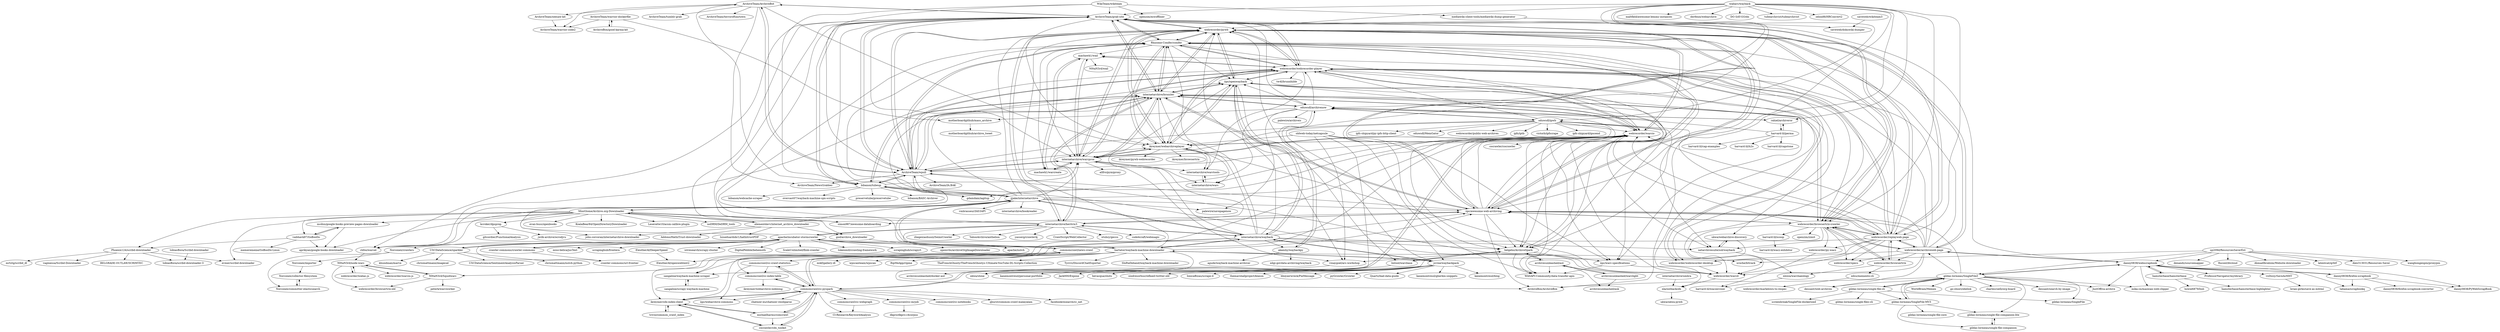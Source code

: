 digraph G {
"motherboardgithub/mass_archive" -> "motherboardgithub/archive_tweet"
"up209d/ResourcesSaverExt" -> "xroche/httrack" ["e"=1]
"up209d/ResourcesSaverExt" -> "gildas-lormeau/SingleFileZ"
"up209d/ResourcesSaverExt" -> "denandz/sourcemapper" ["e"=1]
"up209d/ResourcesSaverExt" -> "flucont/btcloud" ["e"=1]
"up209d/ResourcesSaverExt" -> "AhmadIbrahiim/Website-downloader" ["e"=1]
"up209d/ResourcesSaverExt" -> "latentcat/qrbtf" ["e"=1]
"up209d/ResourcesSaverExt" -> "danny0838/webscrapbook"
"up209d/ResourcesSaverExt" -> "Alex313031/Resources-Saver"
"up209d/ResourcesSaverExt" -> "wanghongenpin/proxypin" ["e"=1]
"webrecorder/pywb" -> "Rhizome-Conifer/conifer"
"webrecorder/pywb" -> "iipc/openwayback"
"webrecorder/pywb" -> "webrecorder/browsertrix-crawler"
"webrecorder/pywb" -> "webrecorder/warcio"
"webrecorder/pywb" -> "webrecorder/replayweb.page"
"webrecorder/pywb" -> "iipc/awesome-web-archiving"
"webrecorder/pywb" -> "webrecorder/webrecorder-player"
"webrecorder/pywb" -> "ArchiveTeam/grab-site"
"webrecorder/pywb" -> "internetarchive/brozzler"
"webrecorder/pywb" -> "ikreymer/webarchiveplayer"
"webrecorder/pywb" -> "ArchiveTeam/wpull"
"webrecorder/pywb" -> "webrecorder/archiveweb.page"
"webrecorder/pywb" -> "internetarchive/warcprox"
"webrecorder/pywb" -> "internetarchive/heritrix3"
"webrecorder/pywb" -> "helgeho/ArchiveSpark"
"webrecorder/webrecorder-desktop" -> "webrecorder/webrecorder-player"
"webrecorder/webrecorder-desktop" -> "webrecorder/warcit"
"commoncrawl/cc-index-table" -> "commoncrawl/cc-pyspark"
"commoncrawl/cc-index-table" -> "ikreymer/webarchive-indexing"
"mcdxn/google-books-preview-pages-downloader" -> "vaibhavk97/GoBooDo"
"mcdxn/google-books-preview-pages-downloader" -> "aprikyan/google-books-downloader"
"gildas-lormeau/SingleFileZ" -> "gildas-lormeau/SingleFile" ["e"=1]
"gildas-lormeau/SingleFileZ" -> "danny0838/webscrapbook"
"gildas-lormeau/SingleFileZ" -> "gildas-lormeau/SingleFile-MV3"
"gildas-lormeau/SingleFileZ" -> "gildas-lormeau/single-file-cli"
"gildas-lormeau/SingleFileZ" -> "mika-cn/maoxian-web-clipper" ["e"=1]
"gildas-lormeau/SingleFileZ" -> "iipc/awesome-web-archiving"
"gildas-lormeau/SingleFileZ" -> "webrecorder/archiveweb.page"
"gildas-lormeau/SingleFileZ" -> "WorldBrain/Memex" ["e"=1]
"gildas-lormeau/SingleFileZ" -> "dessant/web-archives" ["e"=1]
"gildas-lormeau/SingleFileZ" -> "go-shiori/obelisk" ["e"=1]
"gildas-lormeau/SingleFileZ" -> "charlesroelli/org-board" ["e"=1]
"gildas-lormeau/SingleFileZ" -> "gildas-lormeau/single-file-companion-lite"
"gildas-lormeau/SingleFileZ" -> "JustOff/ca-archive" ["e"=1]
"gildas-lormeau/SingleFileZ" -> "ArchiveBox/ArchiveBox" ["e"=1]
"gildas-lormeau/SingleFileZ" -> "dessant/search-by-image" ["e"=1]
"internetarchive/wayback" -> "iipc/openwayback"
"internetarchive/wayback" -> "jjjake/internetarchive"
"internetarchive/wayback" -> "internetarchive/brozzler"
"internetarchive/wayback" -> "helgeho/ArchiveSpark"
"internetarchive/wayback" -> "webrecorder/pywb"
"internetarchive/wayback" -> "iipc/awesome-web-archiving"
"internetarchive/wayback" -> "jsvine/waybackpack"
"internetarchive/wayback" -> "akamhy/waybackpy"
"internetarchive/wayback" -> "hartator/wayback-machine-downloader"
"internetarchive/wayback" -> "netarchivesuite/solrwayback"
"internetarchive/wayback" -> "internetarchive/heritrix3"
"internetarchive/wayback" -> "internetarchive/warcprox"
"internetarchive/wayback" -> "Rhizome-Conifer/conifer"
"internetarchive/wayback" -> "sangaline/wayback-machine-scraper"
"internetarchive/wayback" -> "ikreymer/cdx-index-client"
"lintool/warcbase" -> "ukwa/shine"
"lintool/warcbase" -> "helgeho/ArchiveSpark"
"vaibhavk97/GoBooDo" -> "mcdxn/google-books-preview-pages-downloader"
"vaibhavk97/GoBooDo" -> "aprikyan/google-books-downloader"
"vaibhavk97/GoBooDo" -> "memerememe/GoBooDo-Linux"
"vaibhavk97/GoBooDo" -> "Phoenix124/scribd-downloader"
"internetarchive/warcprox" -> "machawk1/warcreate"
"internetarchive/warcprox" -> "internetarchive/brozzler"
"internetarchive/warcprox" -> "machawk1/wail"
"internetarchive/warcprox" -> "webrecorder/warcio"
"internetarchive/warcprox" -> "internetarchive/warc"
"internetarchive/warcprox" -> "internetarchive/warctools"
"internetarchive/warcprox" -> "webrecorder/webrecorder-player"
"internetarchive/warcprox" -> "ikreymer/webarchiveplayer"
"internetarchive/warcprox" -> "ArchiveTeam/wpull"
"internetarchive/warcprox" -> "allfro/pymiproxy"
"internetarchive/warcprox" -> "vinaygoel/ars-workshop"
"internetarchive/warcprox" -> "webrecorder/pywb"
"webrecorder/warcit" -> "nla/outbackcdx"
"cocrawler/cdx_toolkit" -> "ikreymer/cdx-index-client"
"cocrawler/cdx_toolkit" -> "commoncrawl/cc-pyspark"
"ArchiveTeam/wpull" -> "ArchiveTeam/ArchiveBot"
"ArchiveTeam/wpull" -> "ArchiveTeam/grab-site"
"ArchiveTeam/wpull" -> "webrecorder/webrecorder-player"
"ArchiveTeam/wpull" -> "webrecorder/pywb"
"ArchiveTeam/wpull" -> "internetarchive/warcprox"
"ArchiveTeam/wpull" -> "ikreymer/webarchiveplayer"
"ArchiveTeam/wpull" -> "ArchiveTeam/NewsGrabber"
"ArchiveTeam/wpull" -> "chfoo/warcat"
"ArchiveTeam/wpull" -> "internetarchive/brozzler"
"ArchiveTeam/wpull" -> "webrecorder/warcit"
"ArchiveTeam/wpull" -> "Rhizome-Conifer/conifer"
"ArchiveTeam/wpull" -> "bibanon/tubeup"
"ArchiveTeam/wpull" -> "iipc/openwayback"
"ArchiveTeam/wpull" -> "ArchiveTeam/IA.BAK"
"ArchiveTeam/wpull" -> "webrecorder/warcio"
"ArchiveTeam/ArchiveBot" -> "ArchiveTeam/wpull"
"ArchiveTeam/ArchiveBot" -> "ArchiveTeam/NewsGrabber"
"ArchiveTeam/ArchiveBot" -> "ArchiveTeam/grab-site"
"ArchiveTeam/ArchiveBot" -> "ikreymer/webarchiveplayer"
"ArchiveTeam/ArchiveBot" -> "ArchiveTeam/terroroftinytown"
"ArchiveTeam/ArchiveBot" -> "ArchiveTeam/warrior-code2"
"ArchiveTeam/ArchiveBot" -> "ArchiveTeam/seesaw-kit"
"ArchiveTeam/ArchiveBot" -> "ArchiveTeam/tumblr-grab"
"webrecorder/wabac.js" -> "N0taN3rd/node-warc"
"commoncrawl/cc-webgraph" -> "CI-Research/KeywordAnalysis"
"gnd/archive_downloader" -> "opemvbs/archiveOrgImageDownloader"
"ArchiveTeam/warrior-dockerfile" -> "ArchiveBox/good-karma-kit"
"ArchiveTeam/warrior-dockerfile" -> "motherboardgithub/mass_archive"
"ArchiveTeam/warrior-dockerfile" -> "ArchiveTeam/warrior-code2"
"internetarchive/umbra" -> "nla/outbackcdx"
"tobiasBora/Scribd-downloader" -> "tobiasBora/scribd-downloader-3"
"Norconex/importer" -> "Norconex/collector-filesystem"
"Norconex/committer-elasticsearch" -> "Norconex/collector-filesystem"
"Norconex/collector-filesystem" -> "Norconex/committer-elasticsearch"
"webrecorder/archiveweb.page" -> "webrecorder/replayweb.page"
"webrecorder/archiveweb.page" -> "webrecorder/browsertrix-crawler"
"webrecorder/archiveweb.page" -> "webrecorder/pywb"
"webrecorder/archiveweb.page" -> "webrecorder/browsertrix"
"webrecorder/archiveweb.page" -> "webrecorder/webrecorder-desktop"
"webrecorder/archiveweb.page" -> "Rhizome-Conifer/conifer"
"webrecorder/archiveweb.page" -> "iipc/awesome-web-archiving"
"webrecorder/archiveweb.page" -> "webrecorder/warcit"
"webrecorder/archiveweb.page" -> "machawk1/wail"
"webrecorder/archiveweb.page" -> "dessant/web-archives" ["e"=1]
"webrecorder/archiveweb.page" -> "webrecorder/warcio"
"webrecorder/archiveweb.page" -> "webrecorder/specs"
"webrecorder/archiveweb.page" -> "webrecorder/webrecorder-player"
"webrecorder/archiveweb.page" -> "danny0838/webscrapbook"
"webrecorder/replayweb.page" -> "webrecorder/browsertrix-crawler"
"webrecorder/replayweb.page" -> "webrecorder/archiveweb.page"
"webrecorder/replayweb.page" -> "webrecorder/browsertrix"
"webrecorder/replayweb.page" -> "webrecorder/pywb"
"webrecorder/replayweb.page" -> "webrecorder/webrecorder-player"
"webrecorder/replayweb.page" -> "webrecorder/specs"
"webrecorder/replayweb.page" -> "webrecorder/warcio"
"webrecorder/replayweb.page" -> "webrecorder/py-wacz"
"webrecorder/replayweb.page" -> "ArchiveTeam/grab-site"
"webrecorder/replayweb.page" -> "webrecorder/warcit"
"webrecorder/replayweb.page" -> "iipc/awesome-web-archiving"
"webrecorder/replayweb.page" -> "chfoo/warcat"
"webrecorder/replayweb.page" -> "webrecorder/webrecorder-desktop"
"webrecorder/replayweb.page" -> "Rhizome-Conifer/conifer"
"webrecorder/replayweb.page" -> "oduwsdl/ipwb"
"Phoenix124/scribd-downloader" -> "mrtztg/scribd_dl"
"Phoenix124/scribd-downloader" -> "vaginessa/Scribd-Downloader"
"Phoenix124/scribd-downloader" -> "evmer/scribd-downloader"
"Phoenix124/scribd-downloader" -> "BELGRADE-OUTLAW/SCRIMTEC"
"Phoenix124/scribd-downloader" -> "tobiasBora/scribd-downloader-3"
"internetarchive/heritrix3" -> "apache/nutch" ["e"=1]
"internetarchive/heritrix3" -> "yasserg/crawler4j" ["e"=1]
"internetarchive/heritrix3" -> "CrawlScript/WebCollector" ["e"=1]
"internetarchive/heritrix3" -> "xtuhcy/gecco" ["e"=1]
"internetarchive/heritrix3" -> "code4craft/webmagic" ["e"=1]
"internetarchive/heritrix3" -> "webrecorder/pywb"
"internetarchive/heritrix3" -> "internetarchive/brozzler"
"internetarchive/heritrix3" -> "iipc/awesome-web-archiving"
"internetarchive/heritrix3" -> "zhegexiaohuozi/SeimiCrawler" ["e"=1]
"internetarchive/heritrix3" -> "ArchiveTeam/grab-site"
"internetarchive/heritrix3" -> "Rhizome-Conifer/conifer"
"internetarchive/heritrix3" -> "iipc/openwayback"
"internetarchive/heritrix3" -> "internetarchive/wayback"
"internetarchive/heritrix3" -> "apache/incubator-stormcrawler"
"internetarchive/heritrix3" -> "YahooArchive/anthelion" ["e"=1]
"wabarc/wayback" -> "iipc/awesome-web-archiving"
"wabarc/wayback" -> "derfenix/webarchive"
"wabarc/wayback" -> "webrecorder/browsertrix-crawler"
"wabarc/wayback" -> "oduwsdl/archivenow"
"wabarc/wayback" -> "rahiel/archiveror"
"wabarc/wayback" -> "ArchiveBox/ArchiveBox" ["e"=1]
"wabarc/wayback" -> "webrecorder/pywb"
"wabarc/wayback" -> "webrecorder/replayweb.page"
"wabarc/wayback" -> "jsvine/waybackpack"
"wabarc/wayback" -> "ArchiveTeam/grab-site"
"wabarc/wayback" -> "DO-SAY-GO/dn" ["e"=1]
"wabarc/wayback" -> "oduwsdl/ipwb"
"wabarc/wayback" -> "tubearchivist/tubearchivist" ["e"=1]
"wabarc/wayback" -> "zelon88/HRConvert2" ["e"=1]
"wabarc/wayback" -> "maltfield/awesome-lemmy-instances" ["e"=1]
"danny0838/firefox-scrapbook" -> "danny0838/webscrapbook"
"danny0838/firefox-scrapbook" -> "tahama/scrapbookq"
"danny0838/firefox-scrapbook" -> "danny0838/firefox-scrapbook-converter"
"danny0838/firefox-scrapbook" -> "danny0838/PyWebScrapBook"
"michaelharms/comcrawl" -> "ikreymer/cdx-index-client"
"michaelharms/comcrawl" -> "cocrawler/cdx_toolkit"
"michaelharms/comcrawl" -> "commoncrawl/cc-pyspark"
"commoncrawl/cc-mrjob" -> "dkpro/dkpro-c4corpus"
"WikiTeam/wikiteam" -> "mediawiki-client-tools/mediawiki-dump-generator"
"WikiTeam/wikiteam" -> "openzim/mwoffliner" ["e"=1]
"WikiTeam/wikiteam" -> "bibanon/tubeup"
"WikiTeam/wikiteam" -> "ArchiveTeam/wpull"
"WikiTeam/wikiteam" -> "ArchiveTeam/grab-site"
"iipc/warc-specifications" -> "WASAPI-Community/data-transfer-apis"
"iipc/warc-specifications" -> "nla/outbackcdx"
"nla/outbackcdx" -> "ukwa/ukwa-pywb"
"akamhy/waybackpy" -> "oduwsdl/archivenow"
"akamhy/waybackpy" -> "edgi-govdata-archiving/wayback"
"akamhy/waybackpy" -> "agude/wayback-machine-archiver"
"ikreymer/webarchiveplayer" -> "webrecorder/webrecorder-player"
"ikreymer/webarchiveplayer" -> "internetarchive/warctools"
"ikreymer/webarchiveplayer" -> "ikreymer/browsertrix"
"ikreymer/webarchiveplayer" -> "webrecorder/warcit"
"ikreymer/webarchiveplayer" -> "internetarchive/warcprox"
"ikreymer/webarchiveplayer" -> "ikreymer/pywb-webrecorder"
"ikreymer/webarchiveplayer" -> "webrecorder/pywb"
"ikreymer/webarchiveplayer" -> "Rhizome-Conifer/conifer"
"ikreymer/webarchiveplayer" -> "internetarchive/warc"
"ikreymer/webarchiveplayer" -> "iipc/openwayback"
"ikreymer/webarchiveplayer" -> "webrecorder/warcio"
"webrecorder/browsertrix-crawler" -> "webrecorder/replayweb.page"
"webrecorder/browsertrix-crawler" -> "webrecorder/browsertrix"
"webrecorder/browsertrix-crawler" -> "webrecorder/pywb"
"webrecorder/browsertrix-crawler" -> "webrecorder/archiveweb.page"
"webrecorder/browsertrix-crawler" -> "internetarchive/brozzler"
"webrecorder/browsertrix-crawler" -> "webrecorder/specs"
"webrecorder/browsertrix-crawler" -> "webrecorder/warcio"
"webrecorder/browsertrix-crawler" -> "netarchivesuite/solrwayback"
"webrecorder/browsertrix-crawler" -> "ArchiveTeam/grab-site"
"webrecorder/browsertrix-crawler" -> "openzim/zimit" ["e"=1]
"webrecorder/browsertrix-crawler" -> "iipc/awesome-web-archiving"
"webrecorder/browsertrix-crawler" -> "webrecorder/warcit"
"webrecorder/browsertrix-crawler" -> "harvard-lil/scoop"
"webrecorder/browsertrix-crawler" -> "webrecorder/webrecorder-player"
"webrecorder/browsertrix-crawler" -> "webrecorder/py-wacz"
"ArchiveTeam/grab-site" -> "ArchiveTeam/wpull"
"ArchiveTeam/grab-site" -> "webrecorder/webrecorder-player"
"ArchiveTeam/grab-site" -> "ArchiveTeam/ArchiveBot"
"ArchiveTeam/grab-site" -> "webrecorder/pywb"
"ArchiveTeam/grab-site" -> "iipc/awesome-web-archiving"
"ArchiveTeam/grab-site" -> "Rhizome-Conifer/conifer"
"ArchiveTeam/grab-site" -> "webrecorder/replayweb.page"
"ArchiveTeam/grab-site" -> "webrecorder/browsertrix-crawler"
"ArchiveTeam/grab-site" -> "internetarchive/brozzler"
"ArchiveTeam/grab-site" -> "bibanon/tubeup"
"ArchiveTeam/grab-site" -> "chfoo/warcat"
"ArchiveTeam/grab-site" -> "ikreymer/webarchiveplayer"
"ArchiveTeam/grab-site" -> "internetarchive/warcprox"
"ArchiveTeam/grab-site" -> "simon987/awesome-datahoarding" ["e"=1]
"ArchiveTeam/grab-site" -> "oduwsdl/archivenow"
"hartator/wayback-machine-downloader" -> "jsvine/waybackpack"
"hartator/wayback-machine-downloader" -> "iipc/awesome-web-archiving"
"hartator/wayback-machine-downloader" -> "ArchiveBox/ArchiveBox" ["e"=1]
"hartator/wayback-machine-downloader" -> "jjjake/internetarchive"
"hartator/wayback-machine-downloader" -> "sangaline/wayback-machine-scraper"
"hartator/wayback-machine-downloader" -> "internetarchive/wayback"
"hartator/wayback-machine-downloader" -> "ShiftaDeband/wayback-machine-downloader"
"hartator/wayback-machine-downloader" -> "ArchiveTeam/grab-site"
"hartator/wayback-machine-downloader" -> "webrecorder/pywb"
"hartator/wayback-machine-downloader" -> "mikf/gallery-dl" ["e"=1]
"hartator/wayback-machine-downloader" -> "wpscanteam/wpscan" ["e"=1]
"hartator/wayback-machine-downloader" -> "RipMeApp/ripme" ["e"=1]
"hartator/wayback-machine-downloader" -> "TheFrenchGhosty/TheFrenchGhostys-Ultimate-YouTube-DL-Scripts-Collection" ["e"=1]
"hartator/wayback-machine-downloader" -> "xroche/httrack" ["e"=1]
"hartator/wayback-machine-downloader" -> "Tyrrrz/DiscordChatExporter" ["e"=1]
"ArchiveBox/good-karma-kit" -> "ArchiveTeam/warrior-dockerfile"
"MiniGlome/Archive.org-Downloader" -> "elementdavv/internet_archive_downloader"
"MiniGlome/Archive.org-Downloader" -> "jjjake/internetarchive"
"MiniGlome/Archive.org-Downloader" -> "gnd/archive_downloader"
"MiniGlome/Archive.org-Downloader" -> "vaibhavk97/GoBooDo"
"MiniGlome/Archive.org-Downloader" -> "aprikyan/google-books-downloader"
"MiniGlome/Archive.org-Downloader" -> "Phoenix124/scribd-downloader"
"MiniGlome/Archive.org-Downloader" -> "KoalaBear84/OpenDirectoryDownloader" ["e"=1]
"MiniGlome/Archive.org-Downloader" -> "mcdxn/google-books-preview-pages-downloader"
"MiniGlome/Archive.org-Downloader" -> "john-corcoran/internetarchive-downloader"
"MiniGlome/Archive.org-Downloader" -> "Leseratte10/acsm-calibre-plugin" ["e"=1]
"MiniGlome/Archive.org-Downloader" -> "noDRM/DeDRM_tools" ["e"=1]
"MiniGlome/Archive.org-Downloader" -> "evmer/scribd-downloader"
"MiniGlome/Archive.org-Downloader" -> "simon987/awesome-datahoarding" ["e"=1]
"MiniGlome/Archive.org-Downloader" -> "kcroker/dpsprep"
"MiniGlome/Archive.org-Downloader" -> "evan-buss/openbooks" ["e"=1]
"internetarchive/brozzler" -> "internetarchive/warcprox"
"internetarchive/brozzler" -> "webrecorder/browsertrix-crawler"
"internetarchive/brozzler" -> "webrecorder/pywb"
"internetarchive/brozzler" -> "webrecorder/warcio"
"internetarchive/brozzler" -> "Rhizome-Conifer/conifer"
"internetarchive/brozzler" -> "iipc/openwayback"
"internetarchive/brozzler" -> "iipc/awesome-web-archiving"
"internetarchive/brozzler" -> "helgeho/ArchiveSpark"
"internetarchive/brozzler" -> "ArchiveTeam/wpull"
"internetarchive/brozzler" -> "ikreymer/webarchiveplayer"
"internetarchive/brozzler" -> "ArchiveTeam/grab-site"
"internetarchive/brozzler" -> "oduwsdl/archivenow"
"internetarchive/brozzler" -> "bibanon/tubeup"
"internetarchive/brozzler" -> "iipc/warc-specifications"
"internetarchive/brozzler" -> "internetarchive/heritrix3"
"Rhizome-Conifer/conifer" -> "webrecorder/pywb"
"Rhizome-Conifer/conifer" -> "webrecorder/webrecorder-player"
"Rhizome-Conifer/conifer" -> "iipc/awesome-web-archiving"
"Rhizome-Conifer/conifer" -> "ikreymer/webarchiveplayer"
"Rhizome-Conifer/conifer" -> "internetarchive/brozzler"
"Rhizome-Conifer/conifer" -> "ArchiveTeam/grab-site"
"Rhizome-Conifer/conifer" -> "webrecorder/webrecorder-desktop"
"Rhizome-Conifer/conifer" -> "webrecorder/warcio"
"Rhizome-Conifer/conifer" -> "ArchiveTeam/wpull"
"Rhizome-Conifer/conifer" -> "internetarchive/warcprox"
"Rhizome-Conifer/conifer" -> "machawk1/warcreate"
"Rhizome-Conifer/conifer" -> "iipc/openwayback"
"Rhizome-Conifer/conifer" -> "machawk1/wail"
"Rhizome-Conifer/conifer" -> "helgeho/ArchiveSpark"
"Rhizome-Conifer/conifer" -> "webrecorder/warcit"
"kcroker/dpsprep" -> "jwilk-archive/ocrodjvu"
"kcroker/dpsprep" -> "gitcordier/FunctionalAnalysis"
"internetarchive/warc" -> "internetarchive/warctools"
"ikreymer/cdx-index-client" -> "cocrawler/cdx_toolkit"
"ikreymer/cdx-index-client" -> "trivio/common_crawl_index"
"ikreymer/cdx-index-client" -> "michaelharms/comcrawl"
"ikreymer/cdx-index-client" -> "commoncrawl/cc-pyspark"
"vinaygoel/ars-workshop" -> "archivesunleashed/docker-aut" ["e"=1]
"webrecorder/browsertrix" -> "webrecorder/browsertrix-crawler"
"webrecorder/browsertrix" -> "webrecorder/replayweb.page"
"webrecorder/browsertrix" -> "nlnwa/warchaeology"
"webrecorder/browsertrix" -> "edsu/memento-cli"
"crawler-commons/crawler-commons" -> "crawler-commons/url-frontier"
"crawler-commons/crawler-commons" -> "apache/incubator-stormcrawler"
"rahiel/archiveror" -> "oduwsdl/archivenow"
"rahiel/archiveror" -> "harvard-lil/perma"
"mediawiki-client-tools/mediawiki-dump-generator" -> "saveweb/dokuwiki-dumper"
"EleutherAI/DeeperSpeed" -> "EleutherAI/openwebtext2"
"gildas-lormeau/single-file-cli" -> "screenbreak/SingleFile-dockerized"
"gildas-lormeau/single-file-cli" -> "gildas-lormeau/SingleFileZ"
"gildas-lormeau/single-file-cli" -> "gildas-lormeau/SingleFile" ["e"=1]
"gildas-lormeau/single-file-cli" -> "gildas-lormeau/SingleFile-MV3"
"gildas-lormeau/single-file-cli" -> "gildas-lormeau/single-filez-cli"
"gildas-lormeau/SingleFile-MV3" -> "gildas-lormeau/single-file-companion"
"gildas-lormeau/SingleFile-MV3" -> "gildas-lormeau/single-file-companion-lite"
"gildas-lormeau/SingleFile-MV3" -> "gildas-lormeau/SingleFileZ"
"gildas-lormeau/SingleFile-MV3" -> "gildas-lormeau/single-file-core"
"iipc/openwayback" -> "internetarchive/wayback"
"iipc/openwayback" -> "webrecorder/pywb"
"iipc/openwayback" -> "ukwa/webarchive-discovery"
"iipc/openwayback" -> "ikreymer/webarchiveplayer"
"iipc/openwayback" -> "internetarchive/brozzler"
"iipc/openwayback" -> "webrecorder/webrecorder-player"
"iipc/openwayback" -> "helgeho/ArchiveSpark"
"iipc/openwayback" -> "iipc/warc-specifications"
"iipc/openwayback" -> "lintool/warcbase"
"iipc/openwayback" -> "vinaygoel/ars-workshop"
"helgeho/ArchiveSpark" -> "WASAPI-Community/data-transfer-apis"
"helgeho/ArchiveSpark" -> "vinaygoel/ars-workshop"
"helgeho/ArchiveSpark" -> "lintool/warcbase"
"helgeho/ArchiveSpark" -> "archivesunleashed/aut"
"helgeho/ArchiveSpark" -> "iipc/warc-specifications"
"hamsterbase/hamsterbase" -> "hamsterbase/hamsterbase-highlighter"
"hamsterbase/hamsterbase" -> "howie6879/liuli" ["e"=1]
"hamsterbase/hamsterbase" -> "danny0838/webscrapbook"
"oldweb-today/netcapsule" -> "helgeho/ArchiveSpark"
"oldweb-today/netcapsule" -> "vinaygoel/ars-workshop"
"oldweb-today/netcapsule" -> "WASAPI-Community/data-transfer-apis"
"oldweb-today/netcapsule" -> "iipc/warc-specifications"
"oldweb-today/netcapsule" -> "ukwa/shine"
"oldweb-today/netcapsule" -> "ikreymer/webarchiveplayer"
"nlnwa/warchaeology" -> "harvard-lil/waczerciser"
"webrecorder/py-wacz" -> "harvard-lil/waczerciser"
"gildas-lormeau/single-file-companion" -> "gildas-lormeau/single-file-companion-lite"
"ArchiveTeam/seesaw-kit" -> "ArchiveTeam/warrior-code2"
"gildas-lormeau/single-file-companion-lite" -> "gildas-lormeau/single-file-companion"
"jsvine/waybackpack" -> "hartator/wayback-machine-downloader"
"jsvine/waybackpack" -> "bevacqua/shots" ["e"=1]
"jsvine/waybackpack" -> "sindresorhus/refined-twitter-old" ["e"=1]
"jsvine/waybackpack" -> "IonicaBizau/scrape-it" ["e"=1]
"jsvine/waybackpack" -> "sangaline/wayback-machine-scraper"
"jsvine/waybackpack" -> "themarshallproject/klaxon" ["e"=1]
"jsvine/waybackpack" -> "bboyairwreck/PieMessage" ["e"=1]
"jsvine/waybackpack" -> "pyGrowler/Growler" ["e"=1]
"jsvine/waybackpack" -> "internetarchive/wayback"
"jsvine/waybackpack" -> "Quartz/bad-data-guide" ["e"=1]
"jsvine/waybackpack" -> "kanemontreuil/gherkin-snippets" ["e"=1]
"jsvine/waybackpack" -> "kanemontreuil/blog" ["e"=1]
"jsvine/waybackpack" -> "kanemontreuil/personal-portfolio" ["e"=1]
"jsvine/waybackpack" -> "Jack000/Expose" ["e"=1]
"jsvine/waybackpack" -> "webrecorder/pywb"
"jjjake/internetarchive" -> "bibanon/tubeup"
"jjjake/internetarchive" -> "internetarchive/wayback"
"jjjake/internetarchive" -> "iipc/awesome-web-archiving"
"jjjake/internetarchive" -> "webrecorder/pywb"
"jjjake/internetarchive" -> "ArchiveTeam/wpull"
"jjjake/internetarchive" -> "ArchiveTeam/grab-site"
"jjjake/internetarchive" -> "internetarchive/brozzler"
"jjjake/internetarchive" -> "vmbrasseur/IAS3API"
"jjjake/internetarchive" -> "internetarchive/bookreader" ["e"=1]
"jjjake/internetarchive" -> "MiniGlome/Archive.org-Downloader"
"jjjake/internetarchive" -> "hartator/wayback-machine-downloader"
"jjjake/internetarchive" -> "Rhizome-Conifer/conifer"
"jjjake/internetarchive" -> "palewire/savepagenow"
"jjjake/internetarchive" -> "webrecorder/warcio"
"jjjake/internetarchive" -> "internetarchive/warcprox"
"oduwsdl/ipwb" -> "oduwsdl/archivenow"
"oduwsdl/ipwb" -> "helgeho/ArchiveSpark"
"oduwsdl/ipwb" -> "victorb/ipfscrape" ["e"=1]
"oduwsdl/ipwb" -> "WASAPI-Community/data-transfer-apis"
"oduwsdl/ipwb" -> "ipfs-shipyard/ipscend" ["e"=1]
"oduwsdl/ipwb" -> "netarchivesuite/solrwayback"
"oduwsdl/ipwb" -> "webrecorder/warcio"
"oduwsdl/ipwb" -> "internetarchive/warcprox"
"oduwsdl/ipwb" -> "webrecorder/webrecorder-player"
"oduwsdl/ipwb" -> "ipfs-shipyard/py-ipfs-http-client" ["e"=1]
"oduwsdl/ipwb" -> "oduwsdl/MemGator"
"oduwsdl/ipwb" -> "ArchiveTeam/wpull"
"oduwsdl/ipwb" -> "webrecorder/public-web-archives"
"oduwsdl/ipwb" -> "ipfs/iptb" ["e"=1]
"harvard-lil/scoop" -> "harvard-lil/wacz-exhibitor"
"trivio/common_crawl_index" -> "ikreymer/cdx-index-client"
"saveweb/wikiteam3" -> "saveweb/dokuwiki-dumper"
"USCDataScience/sparkler" -> "apache/incubator-stormcrawler"
"USCDataScience/sparkler" -> "chrismattmann/imagecat" ["e"=1]
"USCDataScience/sparkler" -> "USCDataScience/SentimentAnalysisParser"
"USCDataScience/sparkler" -> "chrismattmann/nutch-python" ["e"=1]
"USCDataScience/sparkler" -> "khundman/marve" ["e"=1]
"bibanon/tubeup" -> "gdamdam/iagitup"
"bibanon/tubeup" -> "bibanon/BASC-Archiver" ["e"=1]
"bibanon/tubeup" -> "ArchiveTeam/wpull"
"bibanon/tubeup" -> "ArchiveTeam/ArchiveBot"
"bibanon/tubeup" -> "internetarchive/brozzler"
"bibanon/tubeup" -> "ArchiveTeam/grab-site"
"bibanon/tubeup" -> "webrecorder/warcit"
"bibanon/tubeup" -> "jjjake/internetarchive"
"bibanon/tubeup" -> "internetarchive/warcprox"
"bibanon/tubeup" -> "bibanon/webcache-scraper"
"bibanon/tubeup" -> "overcast07/wayback-machine-spn-scripts"
"bibanon/tubeup" -> "preservetube/preservetube"
"vsDizzy/SaveAsMHT" -> "brian-girko/save-as-mhtml"
"elementdavv/internet_archive_downloader" -> "MiniGlome/Archive.org-Downloader"
"elementdavv/internet_archive_downloader" -> "john-corcoran/internetarchive-downloader"
"elementdavv/internet_archive_downloader" -> "luiseduardobr1/hathitrustPDF"
"elementdavv/internet_archive_downloader" -> "Addono/HathiTrust-downloader"
"elementdavv/internet_archive_downloader" -> "jjjake/internetarchive"
"elementdavv/internet_archive_downloader" -> "gnd/archive_downloader"
"commoncrawl/news-crawl" -> "commoncrawl/cc-pyspark"
"commoncrawl/news-crawl" -> "apache/incubator-stormcrawler"
"commoncrawl/news-crawl" -> "webrecorder/warcio"
"commoncrawl/news-crawl" -> "commoncrawl/cc-index-table"
"commoncrawl/news-crawl" -> "ikreymer/cdx-index-client"
"commoncrawl/news-crawl" -> "EleutherAI/openwebtext2"
"commoncrawl/news-crawl" -> "commoncrawl/cc-crawl-statistics"
"commoncrawl/cc-crawl-statistics" -> "commoncrawl/cc-index-table"
"commoncrawl/cc-crawl-statistics" -> "commoncrawl/cc-pyspark"
"commoncrawl/cc-crawl-statistics" -> "iipc/webarchive-commons"
"edsu/memento-cli" -> "webrecorder/markdown-to-respec"
"webrecorder/webrecorder-player" -> "ikreymer/webarchiveplayer"
"webrecorder/webrecorder-player" -> "Rhizome-Conifer/conifer"
"webrecorder/webrecorder-player" -> "webrecorder/webrecorder-desktop"
"webrecorder/webrecorder-player" -> "ArchiveTeam/grab-site"
"webrecorder/webrecorder-player" -> "webrecorder/warcit"
"webrecorder/webrecorder-player" -> "webrecorder/pywb"
"webrecorder/webrecorder-player" -> "ArchiveTeam/wpull"
"webrecorder/webrecorder-player" -> "internetarchive/warcprox"
"webrecorder/webrecorder-player" -> "webrecorder/warcio"
"webrecorder/webrecorder-player" -> "webrecorder/replayweb.page"
"webrecorder/webrecorder-player" -> "machawk1/wail"
"webrecorder/webrecorder-player" -> "chfoo/warcat"
"webrecorder/webrecorder-player" -> "tw4l/brunnhilde" ["e"=1]
"webrecorder/webrecorder-player" -> "iipc/openwayback"
"webrecorder/webrecorder-player" -> "internetarchive/warctools"
"ukwa/webarchive-discovery" -> "netarchivesuite/solrwayback"
"ukwa/webarchive-discovery" -> "ukwa/shine"
"sangaline/wayback-machine-scraper" -> "sangaline/scrapy-wayback-machine"
"Norconex/crawlers" -> "Norconex/importer"
"Norconex/crawlers" -> "Norconex/committer-elasticsearch"
"commoncrawl/cc-pyspark" -> "commoncrawl/cc-index-table"
"commoncrawl/cc-pyspark" -> "commoncrawl/news-crawl"
"commoncrawl/cc-pyspark" -> "webrecorder/warcio"
"commoncrawl/cc-pyspark" -> "cocrawler/cdx_toolkit"
"commoncrawl/cc-pyspark" -> "commoncrawl/cc-crawl-statistics"
"commoncrawl/cc-pyspark" -> "commoncrawl/cc-mrjob"
"commoncrawl/cc-pyspark" -> "ikreymer/cdx-index-client"
"commoncrawl/cc-pyspark" -> "commoncrawl/cc-notebooks"
"commoncrawl/cc-pyspark" -> "commoncrawl/cc-webgraph"
"commoncrawl/cc-pyspark" -> "michaelharms/comcrawl"
"commoncrawl/cc-pyspark" -> "qburst/common-crawl-malayalam"
"commoncrawl/cc-pyspark" -> "CI-Research/KeywordAnalysis"
"commoncrawl/cc-pyspark" -> "facebookresearch/cc_net" ["e"=1]
"commoncrawl/cc-pyspark" -> "chatnoir-eu/chatnoir-resiliparse"
"commoncrawl/cc-pyspark" -> "iipc/webarchive-commons"
"webrecorder/warcio" -> "webrecorder/pywb"
"webrecorder/warcio" -> "helgeho/ArchiveSpark"
"webrecorder/warcio" -> "commoncrawl/cc-pyspark"
"webrecorder/warcio" -> "chfoo/warcat"
"webrecorder/warcio" -> "internetarchive/warcprox"
"webrecorder/warcio" -> "N0taN3rd/Squidwarc"
"webrecorder/warcio" -> "webrecorder/warcit"
"webrecorder/warcio" -> "iipc/warc-specifications"
"webrecorder/warcio" -> "WASAPI-Community/data-transfer-apis"
"webrecorder/warcio" -> "internetarchive/warc"
"webrecorder/warcio" -> "netarchivesuite/solrwayback"
"webrecorder/warcio" -> "webrecorder/webrecorder-player"
"webrecorder/warcio" -> "cocrawler/cocrawler"
"webrecorder/warcio" -> "internetarchive/brozzler"
"webrecorder/warcio" -> "ikreymer/webarchiveplayer"
"machawk1/warcreate" -> "machawk1/wail"
"machawk1/warcreate" -> "internetarchive/warcprox"
"netarchivesuite/solrwayback" -> "ukwa/webarchive-discovery"
"netarchivesuite/solrwayback" -> "nlnwa/warchaeology"
"oduwsdl/archivenow" -> "oduwsdl/ipwb"
"oduwsdl/archivenow" -> "motherboardgithub/mass_archive"
"oduwsdl/archivenow" -> "palewire/savepagenow"
"oduwsdl/archivenow" -> "rahiel/archiveror"
"oduwsdl/archivenow" -> "palewire/archiveis"
"oduwsdl/archivenow" -> "akamhy/waybackpy"
"oduwsdl/archivenow" -> "webrecorder/webrecorder-player"
"oduwsdl/archivenow" -> "internetarchive/brozzler"
"oduwsdl/archivenow" -> "gdamdam/iagitup"
"oduwsdl/archivenow" -> "iipc/openwayback"
"sangaline/scrapy-wayback-machine" -> "sangaline/wayback-machine-scraper"
"machawk1/wail" -> "machawk1/warcreate"
"machawk1/wail" -> "internetarchive/warcprox"
"machawk1/wail" -> "webrecorder/webrecorder-player"
"machawk1/wail" -> "N0taN3rd/wail"
"internetarchive/warctools" -> "internetarchive/warc"
"internetarchive/warctools" -> "ikreymer/webarchiveplayer"
"danny0838/webscrapbook" -> "danny0838/firefox-scrapbook"
"danny0838/webscrapbook" -> "danny0838/PyWebScrapBook"
"danny0838/webscrapbook" -> "gildas-lormeau/SingleFileZ"
"danny0838/webscrapbook" -> "tahama/scrapbookq"
"danny0838/webscrapbook" -> "JustOff/ca-archive" ["e"=1]
"danny0838/webscrapbook" -> "hamsterbase/hamsterbase"
"danny0838/webscrapbook" -> "ArchiveTeam/grab-site"
"danny0838/webscrapbook" -> "mika-cn/maoxian-web-clipper" ["e"=1]
"danny0838/webscrapbook" -> "webrecorder/archiveweb.page"
"danny0838/webscrapbook" -> "ProfessorNavigator/mylibrary"
"danny0838/webscrapbook" -> "vsDizzy/SaveAsMHT"
"iipc/awesome-web-archiving" -> "webrecorder/pywb"
"iipc/awesome-web-archiving" -> "ArchiveTeam/grab-site"
"iipc/awesome-web-archiving" -> "Rhizome-Conifer/conifer"
"iipc/awesome-web-archiving" -> "internetarchive/brozzler"
"iipc/awesome-web-archiving" -> "webrecorder/browsertrix-crawler"
"iipc/awesome-web-archiving" -> "webrecorder/replayweb.page"
"iipc/awesome-web-archiving" -> "simon987/awesome-datahoarding" ["e"=1]
"iipc/awesome-web-archiving" -> "ArchiveBox/ArchiveBox" ["e"=1]
"iipc/awesome-web-archiving" -> "ArchiveTeam/wpull"
"iipc/awesome-web-archiving" -> "oduwsdl/archivenow"
"iipc/awesome-web-archiving" -> "webrecorder/webrecorder-player"
"iipc/awesome-web-archiving" -> "iipc/openwayback"
"iipc/awesome-web-archiving" -> "internetarchive/heritrix3"
"iipc/awesome-web-archiving" -> "webrecorder/warcio"
"iipc/awesome-web-archiving" -> "helgeho/ArchiveSpark"
"apache/incubator-stormcrawler" -> "USCDataScience/sparkler"
"apache/incubator-stormcrawler" -> "commoncrawl/news-crawl"
"apache/incubator-stormcrawler" -> "crawler-commons/crawler-commons"
"apache/incubator-stormcrawler" -> "crawler-commons/url-frontier"
"apache/incubator-stormcrawler" -> "scrapinghub/frontera" ["e"=1]
"apache/incubator-stormcrawler" -> "apache/nutch" ["e"=1]
"apache/incubator-stormcrawler" -> "istresearch/scrapy-cluster" ["e"=1]
"apache/incubator-stormcrawler" -> "Norconex/crawlers"
"apache/incubator-stormcrawler" -> "internetarchive/brozzler"
"apache/incubator-stormcrawler" -> "internetarchive/heritrix3"
"apache/incubator-stormcrawler" -> "DigitalPebble/behemoth" ["e"=1]
"apache/incubator-stormcrawler" -> "ScaleUnlimited/flink-crawler"
"apache/incubator-stormcrawler" -> "tokenmill/crawling-framework" ["e"=1]
"apache/incubator-stormcrawler" -> "scrapinghub/scrapyrt" ["e"=1]
"apache/incubator-stormcrawler" -> "miso-belica/jusText" ["e"=1]
"chfoo/warcat" -> "N0taN3rd/node-warc"
"archivesunleashed/aut" -> "archivesunleashed/warclight"
"archivesunleashed/aut" -> "archivesunleashed/auk"
"archivesunleashed/aut" -> "helgeho/ArchiveSpark"
"archivesunleashed/aut" -> "WASAPI-Community/data-transfer-apis"
"archivesunleashed/warclight" -> "archivesunleashed/auk"
"archivesunleashed/warclight" -> "archivesunleashed/aut"
"harvard-lil/perma" -> "harvard-lil/h2o"
"harvard-lil/perma" -> "rahiel/archiveror"
"harvard-lil/perma" -> "harvard-lil/capstone" ["e"=1]
"harvard-lil/perma" -> "oduwsdl/archivenow"
"harvard-lil/perma" -> "harvard-lil/cap-examples" ["e"=1]
"N0taN3rd/node-warc" -> "N0taN3rd/Squidwarc"
"N0taN3rd/node-warc" -> "webrecorder/warcio.js"
"N0taN3rd/node-warc" -> "webrecorder/wabac.js"
"N0taN3rd/node-warc" -> "webrecorder/browsertrix-old"
"N0taN3rd/Squidwarc" -> "N0taN3rd/node-warc"
"N0taN3rd/Squidwarc" -> "peterk/warcworker"
"N0taN3rd/Squidwarc" -> "webrecorder/browsertrix-old"
"motherboardgithub/mass_archive" ["l"="38.888,32.434"]
"motherboardgithub/archive_tweet" ["l"="38.919,32.432"]
"up209d/ResourcesSaverExt" ["l"="38.626,32.204"]
"xroche/httrack" ["l"="-49.29,10.027"]
"gildas-lormeau/SingleFileZ" ["l"="38.585,32.29"]
"denandz/sourcemapper" ["l"="-47.54,-29.911"]
"flucont/btcloud" ["l"="-46.508,14.979"]
"AhmadIbrahiim/Website-downloader" ["l"="-44.579,15.129"]
"latentcat/qrbtf" ["l"="-3.325,-33.068"]
"danny0838/webscrapbook" ["l"="38.648,32.288"]
"Alex313031/Resources-Saver" ["l"="38.624,32.171"]
"wanghongenpin/proxypin" ["l"="-48.988,13.017"]
"webrecorder/pywb" ["l"="38.678,32.445"]
"Rhizome-Conifer/conifer" ["l"="38.702,32.447"]
"iipc/openwayback" ["l"="38.684,32.472"]
"webrecorder/browsertrix-crawler" ["l"="38.657,32.408"]
"webrecorder/warcio" ["l"="38.674,32.462"]
"webrecorder/replayweb.page" ["l"="38.681,32.403"]
"iipc/awesome-web-archiving" ["l"="38.668,32.428"]
"webrecorder/webrecorder-player" ["l"="38.704,32.426"]
"ArchiveTeam/grab-site" ["l"="38.724,32.433"]
"internetarchive/brozzler" ["l"="38.702,32.468"]
"ikreymer/webarchiveplayer" ["l"="38.722,32.47"]
"ArchiveTeam/wpull" ["l"="38.743,32.451"]
"webrecorder/archiveweb.page" ["l"="38.664,32.38"]
"internetarchive/warcprox" ["l"="38.725,32.451"]
"internetarchive/heritrix3" ["l"="38.651,32.495"]
"helgeho/ArchiveSpark" ["l"="38.685,32.489"]
"webrecorder/webrecorder-desktop" ["l"="38.701,32.398"]
"webrecorder/warcit" ["l"="38.694,32.434"]
"commoncrawl/cc-index-table" ["l"="38.527,32.573"]
"commoncrawl/cc-pyspark" ["l"="38.531,32.537"]
"ikreymer/webarchive-indexing" ["l"="38.5,32.599"]
"mcdxn/google-books-preview-pages-downloader" ["l"="38.837,32.652"]
"vaibhavk97/GoBooDo" ["l"="38.862,32.658"]
"aprikyan/google-books-downloader" ["l"="38.85,32.634"]
"gildas-lormeau/SingleFile" ["l"="12.947,-9.143"]
"gildas-lormeau/SingleFile-MV3" ["l"="38.538,32.257"]
"gildas-lormeau/single-file-cli" ["l"="38.517,32.281"]
"mika-cn/maoxian-web-clipper" ["l"="-35.289,17.035"]
"WorldBrain/Memex" ["l"="-34.913,14.813"]
"dessant/web-archives" ["l"="-52.54,12.186"]
"go-shiori/obelisk" ["l"="4.429,-9.169"]
"charlesroelli/org-board" ["l"="-16.367,-12.019"]
"gildas-lormeau/single-file-companion-lite" ["l"="38.552,32.241"]
"JustOff/ca-archive" ["l"="-52.089,13.251"]
"ArchiveBox/ArchiveBox" ["l"="12.707,-9.06"]
"dessant/search-by-image" ["l"="-52.427,12.184"]
"internetarchive/wayback" ["l"="38.648,32.463"]
"jjjake/internetarchive" ["l"="38.722,32.503"]
"jsvine/waybackpack" ["l"="38.587,32.419"]
"akamhy/waybackpy" ["l"="38.806,32.409"]
"hartator/wayback-machine-downloader" ["l"="38.602,32.463"]
"netarchivesuite/solrwayback" ["l"="38.637,32.438"]
"sangaline/wayback-machine-scraper" ["l"="38.548,32.439"]
"ikreymer/cdx-index-client" ["l"="38.535,32.511"]
"lintool/warcbase" ["l"="38.664,32.519"]
"ukwa/shine" ["l"="38.647,32.527"]
"memerememe/GoBooDo-Linux" ["l"="38.871,32.685"]
"Phoenix124/scribd-downloader" ["l"="38.901,32.658"]
"machawk1/warcreate" ["l"="38.75,32.425"]
"machawk1/wail" ["l"="38.726,32.395"]
"internetarchive/warc" ["l"="38.745,32.489"]
"internetarchive/warctools" ["l"="38.745,32.472"]
"allfro/pymiproxy" ["l"="38.785,32.393"]
"vinaygoel/ars-workshop" ["l"="38.707,32.49"]
"nla/outbackcdx" ["l"="38.678,32.526"]
"cocrawler/cdx_toolkit" ["l"="38.508,32.529"]
"ArchiveTeam/ArchiveBot" ["l"="38.797,32.462"]
"ArchiveTeam/NewsGrabber" ["l"="38.785,32.448"]
"chfoo/warcat" ["l"="38.742,32.402"]
"bibanon/tubeup" ["l"="38.765,32.469"]
"ArchiveTeam/IA.BAK" ["l"="38.816,32.477"]
"ArchiveTeam/terroroftinytown" ["l"="38.853,32.493"]
"ArchiveTeam/warrior-code2" ["l"="38.877,32.463"]
"ArchiveTeam/seesaw-kit" ["l"="38.855,32.465"]
"ArchiveTeam/tumblr-grab" ["l"="38.841,32.477"]
"webrecorder/wabac.js" ["l"="38.814,32.305"]
"N0taN3rd/node-warc" ["l"="38.786,32.324"]
"commoncrawl/cc-webgraph" ["l"="38.477,32.549"]
"CI-Research/KeywordAnalysis" ["l"="38.477,32.532"]
"gnd/archive_downloader" ["l"="38.78,32.641"]
"opemvbs/archiveOrgImageDownloader" ["l"="38.773,32.666"]
"ArchiveTeam/warrior-dockerfile" ["l"="38.94,32.457"]
"ArchiveBox/good-karma-kit" ["l"="38.982,32.46"]
"internetarchive/umbra" ["l"="38.678,32.568"]
"tobiasBora/Scribd-downloader" ["l"="38.962,32.712"]
"tobiasBora/scribd-downloader-3" ["l"="38.938,32.691"]
"Norconex/importer" ["l"="38.566,32.673"]
"Norconex/collector-filesystem" ["l"="38.572,32.691"]
"Norconex/committer-elasticsearch" ["l"="38.582,32.677"]
"webrecorder/browsertrix" ["l"="38.634,32.377"]
"webrecorder/specs" ["l"="38.654,32.359"]
"webrecorder/py-wacz" ["l"="38.631,32.392"]
"oduwsdl/ipwb" ["l"="38.724,32.414"]
"mrtztg/scribd_dl" ["l"="38.911,32.686"]
"vaginessa/Scribd-Downloader" ["l"="38.938,32.648"]
"evmer/scribd-downloader" ["l"="38.877,32.628"]
"BELGRADE-OUTLAW/SCRIMTEC" ["l"="38.938,32.67"]
"apache/nutch" ["l"="-3.597,12.125"]
"yasserg/crawler4j" ["l"="-3.543,12.05"]
"CrawlScript/WebCollector" ["l"="-3.595,12.084"]
"xtuhcy/gecco" ["l"="-3.634,12.071"]
"code4craft/webmagic" ["l"="-3.536,11.956"]
"zhegexiaohuozi/SeimiCrawler" ["l"="-52.023,-15.981"]
"apache/incubator-stormcrawler" ["l"="38.617,32.574"]
"YahooArchive/anthelion" ["l"="-3.544,12.147"]
"wabarc/wayback" ["l"="38.701,32.37"]
"derfenix/webarchive" ["l"="38.702,32.319"]
"oduwsdl/archivenow" ["l"="38.768,32.415"]
"rahiel/archiveror" ["l"="38.79,32.365"]
"DO-SAY-GO/dn" ["l"="-3.549,-28.574"]
"tubearchivist/tubearchivist" ["l"="12.526,-8.822"]
"zelon88/HRConvert2" ["l"="12.434,-8.703"]
"maltfield/awesome-lemmy-instances" ["l"="-48.681,0.661"]
"danny0838/firefox-scrapbook" ["l"="38.685,32.253"]
"tahama/scrapbookq" ["l"="38.678,32.271"]
"danny0838/firefox-scrapbook-converter" ["l"="38.702,32.231"]
"danny0838/PyWebScrapBook" ["l"="38.664,32.245"]
"michaelharms/comcrawl" ["l"="38.502,32.513"]
"commoncrawl/cc-mrjob" ["l"="38.446,32.554"]
"dkpro/dkpro-c4corpus" ["l"="38.41,32.562"]
"WikiTeam/wikiteam" ["l"="38.83,32.438"]
"mediawiki-client-tools/mediawiki-dump-generator" ["l"="38.904,32.408"]
"openzim/mwoffliner" ["l"="28.812,-22.074"]
"iipc/warc-specifications" ["l"="38.685,32.506"]
"WASAPI-Community/data-transfer-apis" ["l"="38.699,32.496"]
"ukwa/ukwa-pywb" ["l"="38.67,32.551"]
"edgi-govdata-archiving/wayback" ["l"="38.855,32.407"]
"agude/wayback-machine-archiver" ["l"="38.862,32.387"]
"ikreymer/browsertrix" ["l"="38.766,32.506"]
"ikreymer/pywb-webrecorder" ["l"="38.752,32.517"]
"openzim/zimit" ["l"="28.805,-22.108"]
"harvard-lil/scoop" ["l"="38.578,32.368"]
"simon987/awesome-datahoarding" ["l"="38.721,33.089"]
"ShiftaDeband/wayback-machine-downloader" ["l"="38.525,32.462"]
"mikf/gallery-dl" ["l"="38.775,33.284"]
"wpscanteam/wpscan" ["l"="-47.994,-30.402"]
"RipMeApp/ripme" ["l"="38.776,33.22"]
"TheFrenchGhosty/TheFrenchGhostys-Ultimate-YouTube-DL-Scripts-Collection" ["l"="38.734,33.131"]
"Tyrrrz/DiscordChatExporter" ["l"="-54.705,7.482"]
"MiniGlome/Archive.org-Downloader" ["l"="38.816,32.613"]
"elementdavv/internet_archive_downloader" ["l"="38.772,32.609"]
"KoalaBear84/OpenDirectoryDownloader" ["l"="38.715,33.046"]
"john-corcoran/internetarchive-downloader" ["l"="38.8,32.636"]
"Leseratte10/acsm-calibre-plugin" ["l"="12.174,-8.65"]
"noDRM/DeDRM_tools" ["l"="12.581,-8.95"]
"kcroker/dpsprep" ["l"="38.816,32.685"]
"evan-buss/openbooks" ["l"="12.353,-8.731"]
"jwilk-archive/ocrodjvu" ["l"="38.81,32.716"]
"gitcordier/FunctionalAnalysis" ["l"="38.827,32.707"]
"trivio/common_crawl_index" ["l"="38.5,32.495"]
"archivesunleashed/docker-aut" ["l"="52.011,25.076"]
"nlnwa/warchaeology" ["l"="38.612,32.395"]
"edsu/memento-cli" ["l"="38.606,32.35"]
"crawler-commons/crawler-commons" ["l"="38.602,32.607"]
"crawler-commons/url-frontier" ["l"="38.624,32.603"]
"harvard-lil/perma" ["l"="38.827,32.352"]
"saveweb/dokuwiki-dumper" ["l"="38.942,32.395"]
"EleutherAI/DeeperSpeed" ["l"="38.5,32.643"]
"EleutherAI/openwebtext2" ["l"="38.529,32.61"]
"screenbreak/SingleFile-dockerized" ["l"="38.48,32.264"]
"gildas-lormeau/single-filez-cli" ["l"="38.48,32.284"]
"gildas-lormeau/single-file-companion" ["l"="38.531,32.225"]
"gildas-lormeau/single-file-core" ["l"="38.507,32.24"]
"ukwa/webarchive-discovery" ["l"="38.629,32.482"]
"archivesunleashed/aut" ["l"="38.707,32.543"]
"hamsterbase/hamsterbase" ["l"="38.616,32.253"]
"hamsterbase/hamsterbase-highlighter" ["l"="38.589,32.231"]
"howie6879/liuli" ["l"="-44.143,11.807"]
"oldweb-today/netcapsule" ["l"="38.697,32.525"]
"harvard-lil/waczerciser" ["l"="38.606,32.379"]
"bevacqua/shots" ["l"="23.068,-26.321"]
"sindresorhus/refined-twitter-old" ["l"="23.114,-26.307"]
"IonicaBizau/scrape-it" ["l"="22.785,-26.933"]
"themarshallproject/klaxon" ["l"="-5.212,-41.359"]
"bboyairwreck/PieMessage" ["l"="23.151,-26.299"]
"pyGrowler/Growler" ["l"="23.141,-26.273"]
"Quartz/bad-data-guide" ["l"="-5.284,-41.43"]
"kanemontreuil/gherkin-snippets" ["l"="23.102,-26.348"]
"kanemontreuil/blog" ["l"="23.109,-26.358"]
"kanemontreuil/personal-portfolio" ["l"="23.032,-26.4"]
"Jack000/Expose" ["l"="22.869,-26.776"]
"vmbrasseur/IAS3API" ["l"="38.753,32.544"]
"internetarchive/bookreader" ["l"="-52.137,-11.568"]
"palewire/savepagenow" ["l"="38.785,32.487"]
"victorb/ipfscrape" ["l"="-22.076,7.154"]
"ipfs-shipyard/ipscend" ["l"="-22.119,7.159"]
"ipfs-shipyard/py-ipfs-http-client" ["l"="-22.181,7.046"]
"oduwsdl/MemGator" ["l"="38.746,32.365"]
"webrecorder/public-web-archives" ["l"="38.758,32.378"]
"ipfs/iptb" ["l"="-22.224,7.063"]
"harvard-lil/wacz-exhibitor" ["l"="38.544,32.356"]
"saveweb/wikiteam3" ["l"="38.97,32.385"]
"USCDataScience/sparkler" ["l"="38.63,32.627"]
"chrismattmann/imagecat" ["l"="49.28,23.033"]
"USCDataScience/SentimentAnalysisParser" ["l"="38.633,32.656"]
"chrismattmann/nutch-python" ["l"="46.382,4.887"]
"khundman/marve" ["l"="-34.168,16.513"]
"gdamdam/iagitup" ["l"="38.799,32.435"]
"bibanon/BASC-Archiver" ["l"="-46.212,9.925"]
"bibanon/webcache-scraper" ["l"="38.793,32.505"]
"overcast07/wayback-machine-spn-scripts" ["l"="38.819,32.515"]
"preservetube/preservetube" ["l"="38.811,32.496"]
"vsDizzy/SaveAsMHT" ["l"="38.629,32.234"]
"brian-girko/save-as-mhtml" ["l"="38.593,32.207"]
"luiseduardobr1/hathitrustPDF" ["l"="38.753,32.642"]
"Addono/HathiTrust-downloader" ["l"="38.745,32.625"]
"commoncrawl/news-crawl" ["l"="38.568,32.551"]
"commoncrawl/cc-crawl-statistics" ["l"="38.539,32.561"]
"iipc/webarchive-commons" ["l"="38.517,32.557"]
"webrecorder/markdown-to-respec" ["l"="38.586,32.337"]
"tw4l/brunnhilde" ["l"="-36.811,20.904"]
"sangaline/scrapy-wayback-machine" ["l"="38.508,32.428"]
"Norconex/crawlers" ["l"="38.585,32.648"]
"commoncrawl/cc-notebooks" ["l"="38.5,32.564"]
"qburst/common-crawl-malayalam" ["l"="38.5,32.547"]
"facebookresearch/cc_net" ["l"="38.527,-0.625"]
"chatnoir-eu/chatnoir-resiliparse" ["l"="38.481,32.574"]
"N0taN3rd/Squidwarc" ["l"="38.758,32.338"]
"cocrawler/cocrawler" ["l"="38.607,32.517"]
"palewire/archiveis" ["l"="38.836,32.384"]
"N0taN3rd/wail" ["l"="38.732,32.336"]
"ProfessorNavigator/mylibrary" ["l"="38.65,32.26"]
"scrapinghub/frontera" ["l"="48.776,23.307"]
"istresearch/scrapy-cluster" ["l"="48.723,23.308"]
"DigitalPebble/behemoth" ["l"="-3.137,19.787"]
"ScaleUnlimited/flink-crawler" ["l"="38.582,32.594"]
"tokenmill/crawling-framework" ["l"="12.965,-8.629"]
"scrapinghub/scrapyrt" ["l"="48.812,23.303"]
"miso-belica/jusText" ["l"="46.172,24.001"]
"archivesunleashed/warclight" ["l"="38.709,32.569"]
"archivesunleashed/auk" ["l"="38.724,32.563"]
"harvard-lil/h2o" ["l"="38.86,32.331"]
"harvard-lil/capstone" ["l"="52.61,27.855"]
"harvard-lil/cap-examples" ["l"="52.568,27.855"]
"webrecorder/warcio.js" ["l"="38.804,32.287"]
"webrecorder/browsertrix-old" ["l"="38.782,32.304"]
"peterk/warcworker" ["l"="38.759,32.298"]
}